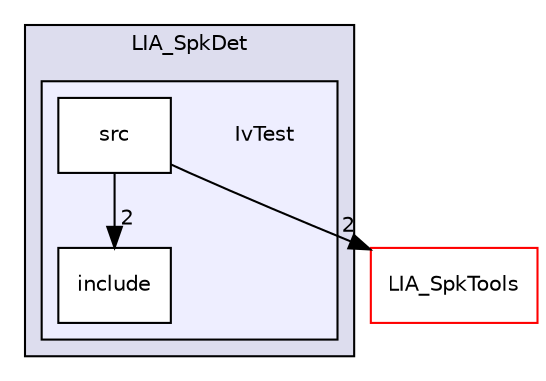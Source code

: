 digraph "LIA_SpkDet/IvTest" {
  compound=true
  node [ fontsize="10", fontname="Helvetica"];
  edge [ labelfontsize="10", labelfontname="Helvetica"];
  subgraph clusterdir_3956374995d7175cff63206a008f608a {
    graph [ bgcolor="#ddddee", pencolor="black", label="LIA_SpkDet" fontname="Helvetica", fontsize="10", URL="dir_3956374995d7175cff63206a008f608a.html"]
  subgraph clusterdir_aff939e2a2683ec5db9ad98f7e1a4258 {
    graph [ bgcolor="#eeeeff", pencolor="black", label="" URL="dir_aff939e2a2683ec5db9ad98f7e1a4258.html"];
    dir_aff939e2a2683ec5db9ad98f7e1a4258 [shape=plaintext label="IvTest"];
    dir_6ac7feca18e9e9ef0cbf562d23182911 [shape=box label="include" color="black" fillcolor="white" style="filled" URL="dir_6ac7feca18e9e9ef0cbf562d23182911.html"];
    dir_aa8dde78634572c9516d9047c3167385 [shape=box label="src" color="black" fillcolor="white" style="filled" URL="dir_aa8dde78634572c9516d9047c3167385.html"];
  }
  }
  dir_7b9f40c7474acebf25e66f966c5b9c6a [shape=box label="LIA_SpkTools" fillcolor="white" style="filled" color="red" URL="dir_7b9f40c7474acebf25e66f966c5b9c6a.html"];
  dir_aa8dde78634572c9516d9047c3167385->dir_7b9f40c7474acebf25e66f966c5b9c6a [headlabel="2", labeldistance=1.5 headhref="dir_000072_000110.html"];
  dir_aa8dde78634572c9516d9047c3167385->dir_6ac7feca18e9e9ef0cbf562d23182911 [headlabel="2", labeldistance=1.5 headhref="dir_000072_000071.html"];
}
